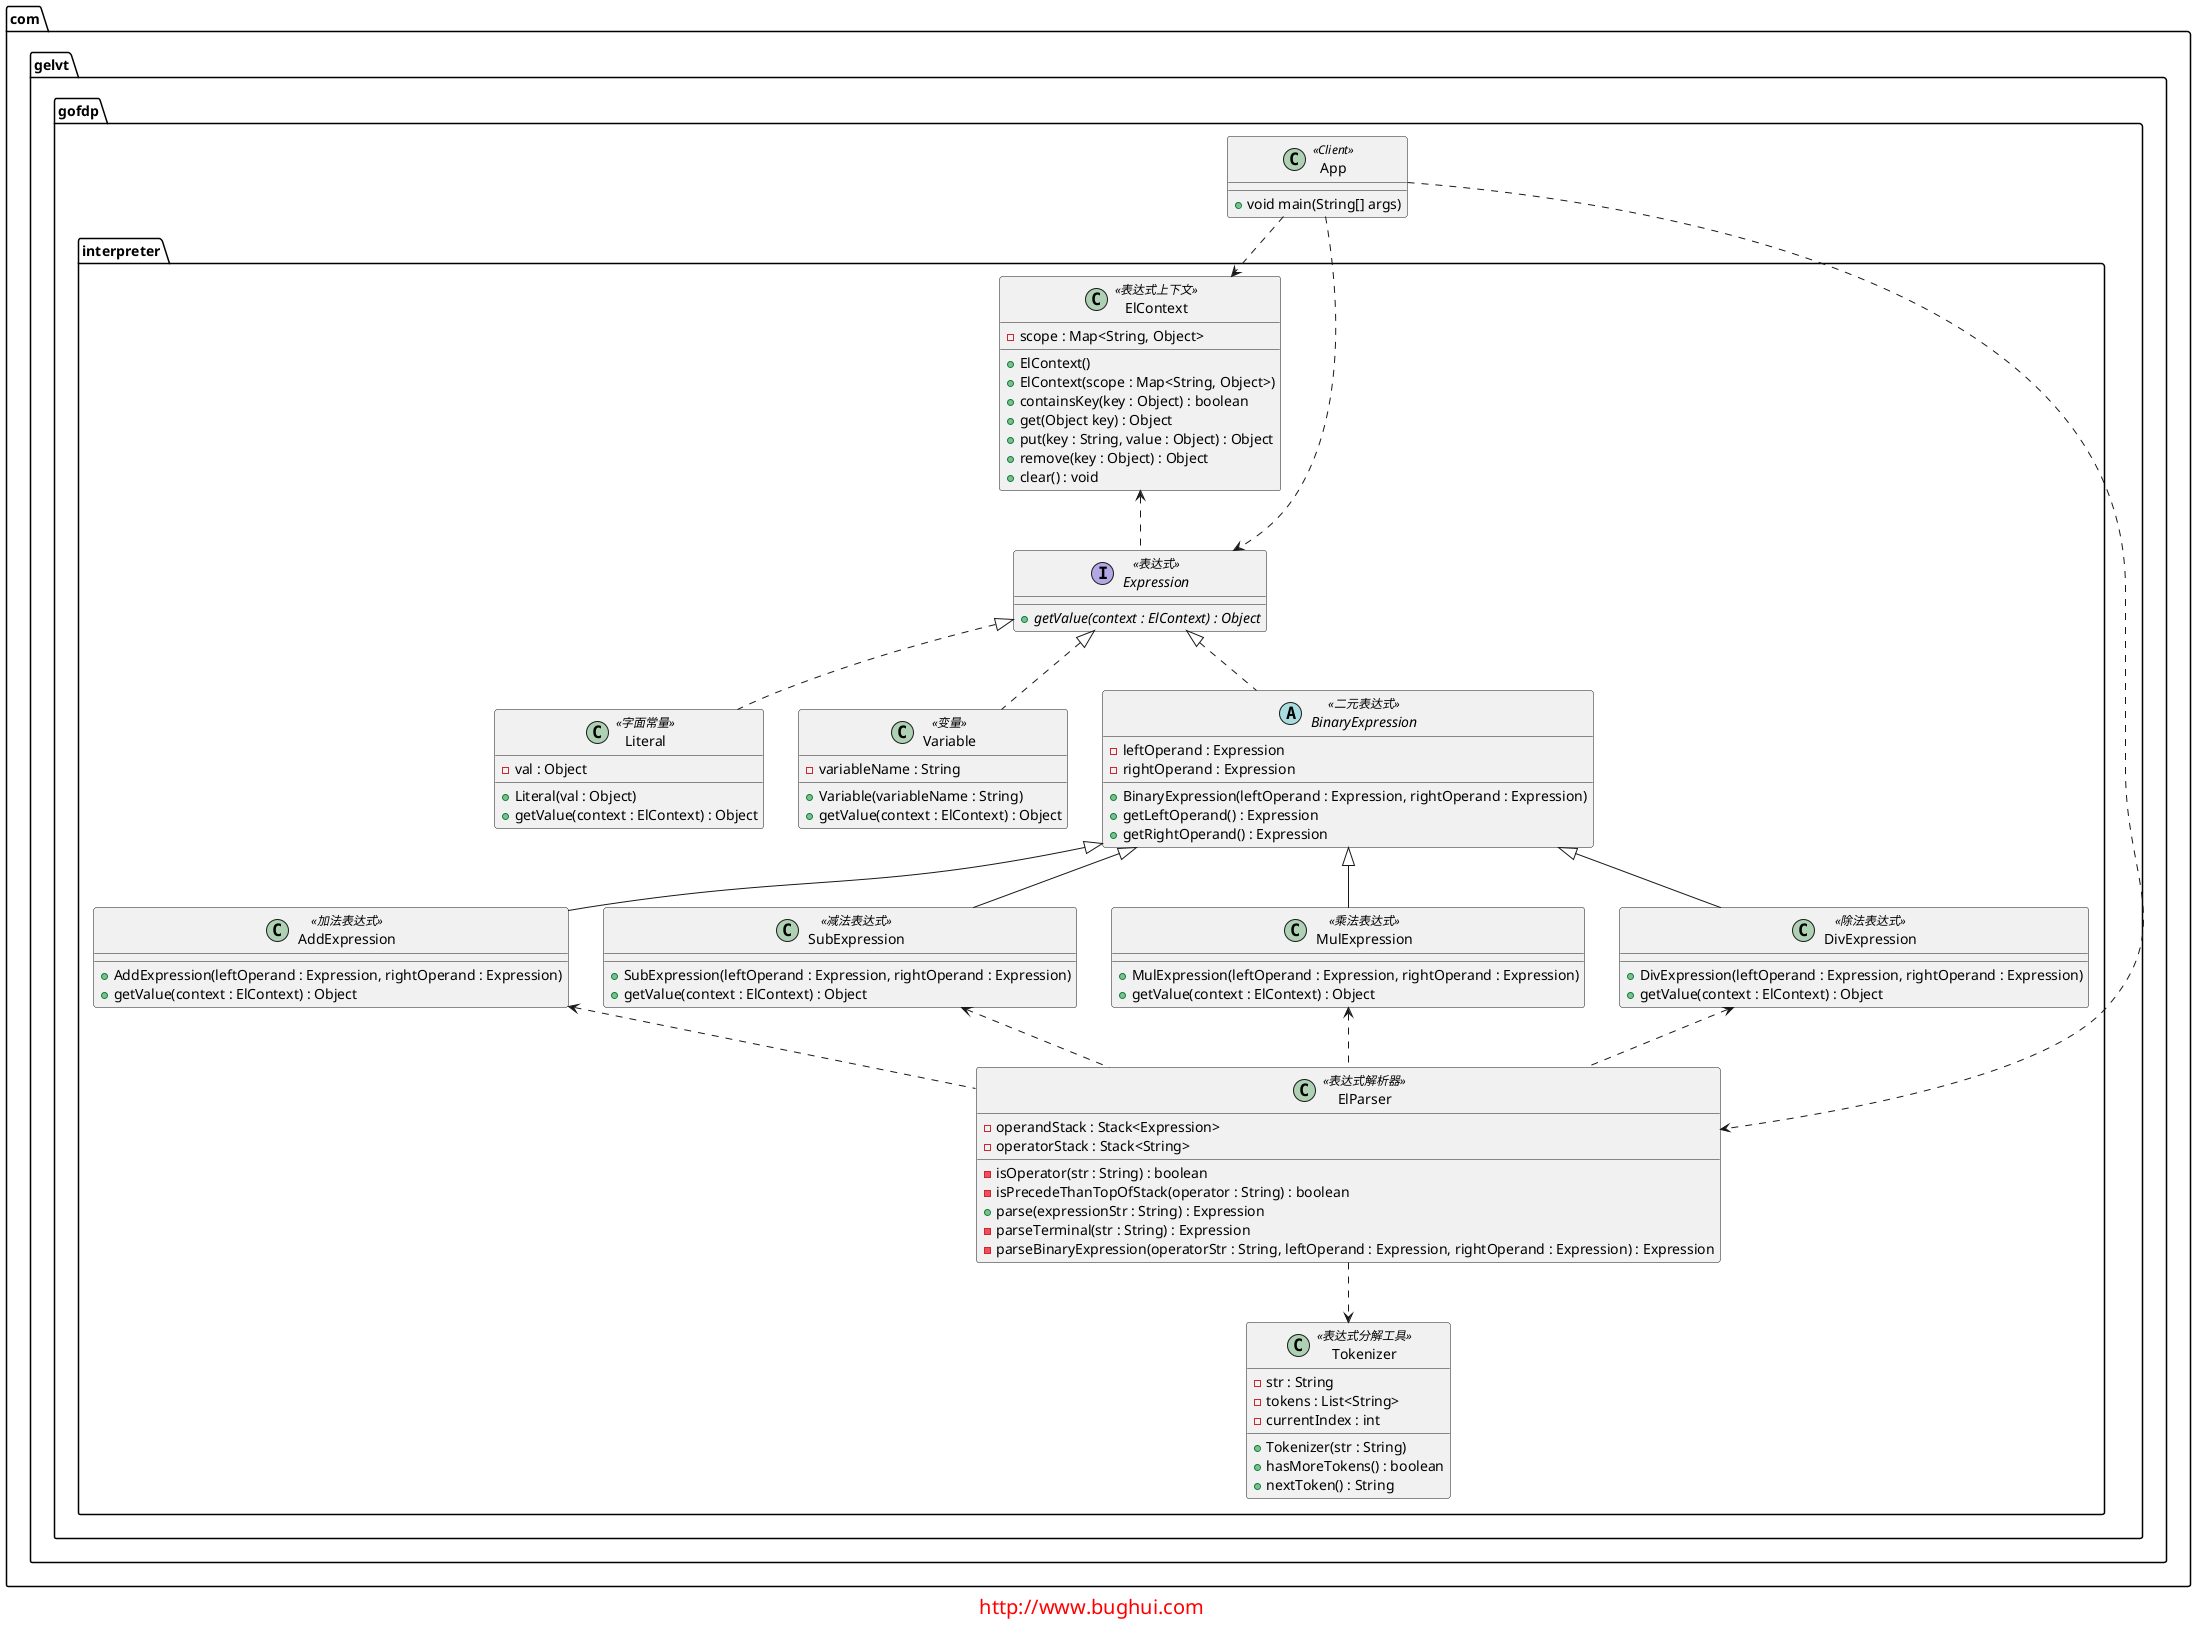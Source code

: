 @startuml

package com.gelvt.gofdp.interpreter{
    class ElContext<<表达式上下文>> {
        - scope : Map<String, Object>
        + ElContext()
        + ElContext(scope : Map<String, Object>)
        + containsKey(key : Object) : boolean
        + get(Object key) : Object
        + put(key : String, value : Object) : Object
        + remove(key : Object) : Object
        + clear() : void
    }

    interface Expression<<表达式>> {
        + {abstract} getValue(context : ElContext) : Object
    }

    class Literal<<字面常量>>{
        - val : Object
        + Literal(val : Object)
        + getValue(context : ElContext) : Object
    }

    class Variable<<变量>>{
        - variableName : String
        + Variable(variableName : String)
        + getValue(context : ElContext) : Object
    }

    abstract class BinaryExpression<<二元表达式>>{
        - leftOperand : Expression
        - rightOperand : Expression
        + BinaryExpression(leftOperand : Expression, rightOperand : Expression)
        + getLeftOperand() : Expression
        + getRightOperand() : Expression
    }

    class AddExpression <<加法表达式>>{
        + AddExpression(leftOperand : Expression, rightOperand : Expression)
        + getValue(context : ElContext) : Object
    }

    class SubExpression <<减法表达式>>{
        + SubExpression(leftOperand : Expression, rightOperand : Expression)
        + getValue(context : ElContext) : Object
    }

    class MulExpression <<乘法表达式>>{
        + MulExpression(leftOperand : Expression, rightOperand : Expression)
        + getValue(context : ElContext) : Object
    }

    class DivExpression <<除法表达式>>{
        + DivExpression(leftOperand : Expression, rightOperand : Expression)
        + getValue(context : ElContext) : Object
    }

    class Tokenizer <<表达式分解工具>> {
        - str : String
        - tokens : List<String>
        - currentIndex : int
        + Tokenizer(str : String)
        + hasMoreTokens() : boolean
        + nextToken() : String
    }

    class ElParser<<表达式解析器>> {
        - operandStack : Stack<Expression>
        - operatorStack : Stack<String>
        - isOperator(str : String) : boolean
        - isPrecedeThanTopOfStack(operator : String) : boolean
        + parse(expressionStr : String) : Expression
        - parseTerminal(str : String) : Expression
        - parseBinaryExpression(operatorStr : String, leftOperand : Expression, rightOperand : Expression) : Expression
    }

    ElContext <.. Expression
    Expression <|.. Literal
    Expression <|.. Variable
    Expression <|.. BinaryExpression
    BinaryExpression <|-- AddExpression
    BinaryExpression <|-- SubExpression
    BinaryExpression <|-- MulExpression
    BinaryExpression <|-- DivExpression
    ElParser ..> Tokenizer
    AddExpression <.. ElParser
    SubExpression <.. ElParser
    MulExpression <.. ElParser
    DivExpression <.. ElParser


}

package com.gelvt.gofdp{
    class App <<Client>>{
        + void main(String[] args)
    }
}

App ..> ElContext
App ..> Expression
App ..> ElParser


footer
<font size="20" color="red">http://www.bughui.com</font>
endfooter

@enduml